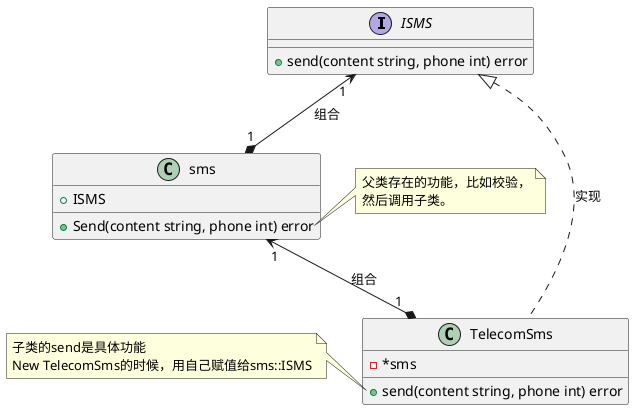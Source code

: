 @startuml proxy
interface       ISMS

ISMS <|.. TelecomSms : 实现
ISMS "1" <--* "1" sms : 组合
sms "1" <--* "1" TelecomSms : 组合

interface ISMS{
    +send(content string, phone int) error
}

class sms {
    +ISMS
    +Send(content string, phone int) error
}

class TelecomSms {
    -*sms    
    +send(content string, phone int) error
}

note right of sms::Send
    父类存在的功能，比如校验，
    然后调用子类。
end note

note left of TelecomSms::send
    子类的send是具体功能
    New TelecomSms的时候，用自己赋值给sms::ISMS
end note
@enduml
